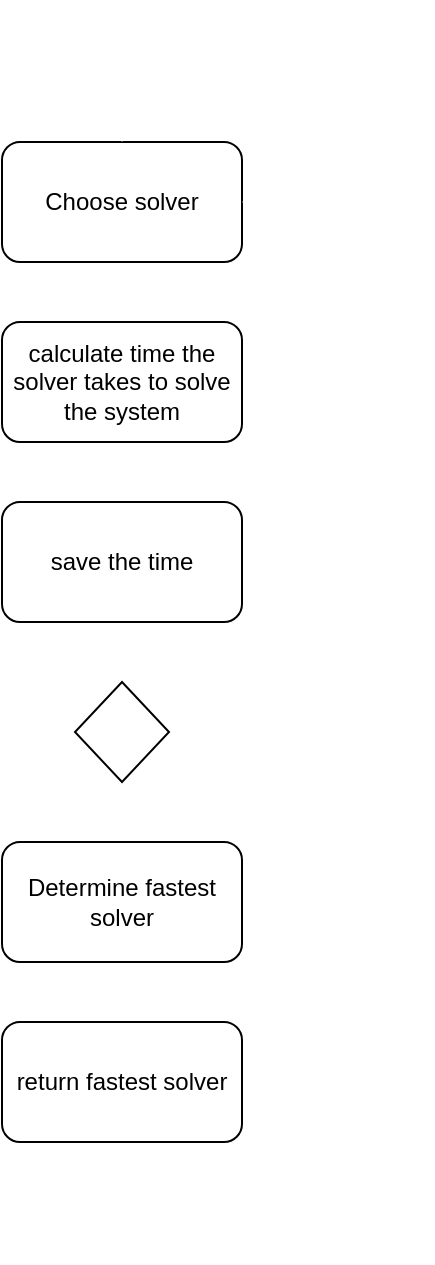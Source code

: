 <mxfile version="10.4.6" type="device"><diagram id="8Pyh5CiMMRU2CkWUtV2N" name="Page-1"><mxGraphModel dx="520" dy="357" grid="1" gridSize="10" guides="1" tooltips="1" connect="1" arrows="1" fold="1" page="1" pageScale="1" pageWidth="827" pageHeight="1169" math="0" shadow="0"><root><mxCell id="0"/><mxCell id="1" parent="0"/><mxCell id="urfrj1CLQYqf54XEntpl-11" style="edgeStyle=orthogonalEdgeStyle;rounded=0;orthogonalLoop=1;jettySize=auto;html=1;exitX=0.5;exitY=1;exitDx=0;exitDy=0;entryX=0.5;entryY=0;entryDx=0;entryDy=0;strokeColor=#FFFFFF;" parent="1" source="urfrj1CLQYqf54XEntpl-1" target="urfrj1CLQYqf54XEntpl-2" edge="1"><mxGeometry relative="1" as="geometry"/></mxCell><mxCell id="urfrj1CLQYqf54XEntpl-1" value="Choose solver" style="rounded=1;whiteSpace=wrap;html=1;" parent="1" vertex="1"><mxGeometry x="353" y="120" width="120" height="60" as="geometry"/></mxCell><mxCell id="urfrj1CLQYqf54XEntpl-10" style="edgeStyle=orthogonalEdgeStyle;rounded=0;orthogonalLoop=1;jettySize=auto;html=1;exitX=0.5;exitY=1;exitDx=0;exitDy=0;entryX=0.5;entryY=0;entryDx=0;entryDy=0;strokeColor=#FFFFFF;" parent="1" source="urfrj1CLQYqf54XEntpl-2" target="urfrj1CLQYqf54XEntpl-3" edge="1"><mxGeometry relative="1" as="geometry"/></mxCell><mxCell id="urfrj1CLQYqf54XEntpl-2" value="calculate time the solver takes to solve the system" style="rounded=1;whiteSpace=wrap;html=1;" parent="1" vertex="1"><mxGeometry x="353" y="210" width="120" height="60" as="geometry"/></mxCell><mxCell id="urfrj1CLQYqf54XEntpl-9" style="edgeStyle=orthogonalEdgeStyle;rounded=0;orthogonalLoop=1;jettySize=auto;html=1;exitX=0.5;exitY=1;exitDx=0;exitDy=0;entryX=0.5;entryY=0;entryDx=0;entryDy=0;strokeColor=#FFFFFF;" parent="1" source="urfrj1CLQYqf54XEntpl-3" target="urfrj1CLQYqf54XEntpl-4" edge="1"><mxGeometry relative="1" as="geometry"/></mxCell><mxCell id="urfrj1CLQYqf54XEntpl-3" value="save the time" style="rounded=1;whiteSpace=wrap;html=1;" parent="1" vertex="1"><mxGeometry x="353" y="300" width="120" height="60" as="geometry"/></mxCell><mxCell id="urfrj1CLQYqf54XEntpl-8" style="edgeStyle=orthogonalEdgeStyle;rounded=0;orthogonalLoop=1;jettySize=auto;html=1;exitX=0.5;exitY=1;exitDx=0;exitDy=0;entryX=0.5;entryY=0;entryDx=0;entryDy=0;strokeColor=#FFFFFF;" parent="1" source="urfrj1CLQYqf54XEntpl-4" target="urfrj1CLQYqf54XEntpl-5" edge="1"><mxGeometry relative="1" as="geometry"/></mxCell><mxCell id="urfrj1CLQYqf54XEntpl-14" style="edgeStyle=orthogonalEdgeStyle;rounded=0;orthogonalLoop=1;jettySize=auto;html=1;exitX=1;exitY=0.5;exitDx=0;exitDy=0;entryX=1;entryY=0.5;entryDx=0;entryDy=0;strokeColor=#FFFFFF;" parent="1" source="urfrj1CLQYqf54XEntpl-4" target="urfrj1CLQYqf54XEntpl-1" edge="1"><mxGeometry relative="1" as="geometry"><mxPoint x="473" y="135" as="targetPoint"/><Array as="points"><mxPoint x="560" y="415"/><mxPoint x="560" y="150"/></Array></mxGeometry></mxCell><mxCell id="urfrj1CLQYqf54XEntpl-4" value="" style="rhombus;whiteSpace=wrap;html=1;fillColor=#FFFFFF;" parent="1" vertex="1"><mxGeometry x="389.5" y="390" width="47" height="50" as="geometry"/></mxCell><mxCell id="urfrj1CLQYqf54XEntpl-7" style="edgeStyle=orthogonalEdgeStyle;rounded=0;orthogonalLoop=1;jettySize=auto;html=1;exitX=0.5;exitY=1;exitDx=0;exitDy=0;entryX=0.5;entryY=0;entryDx=0;entryDy=0;strokeColor=#FFFFFF;" parent="1" source="urfrj1CLQYqf54XEntpl-5" target="urfrj1CLQYqf54XEntpl-6" edge="1"><mxGeometry relative="1" as="geometry"/></mxCell><mxCell id="urfrj1CLQYqf54XEntpl-5" value="Determine fastest solver" style="rounded=1;whiteSpace=wrap;html=1;" parent="1" vertex="1"><mxGeometry x="353" y="470" width="120" height="60" as="geometry"/></mxCell><mxCell id="urfrj1CLQYqf54XEntpl-21" style="edgeStyle=orthogonalEdgeStyle;rounded=0;orthogonalLoop=1;jettySize=auto;html=1;exitX=0.5;exitY=1;exitDx=0;exitDy=0;strokeColor=#FFFFFF;" parent="1" source="urfrj1CLQYqf54XEntpl-6" target="urfrj1CLQYqf54XEntpl-20" edge="1"><mxGeometry relative="1" as="geometry"><Array as="points"><mxPoint x="413" y="630"/><mxPoint x="413" y="630"/></Array></mxGeometry></mxCell><mxCell id="urfrj1CLQYqf54XEntpl-6" value="return fastest solver" style="rounded=1;whiteSpace=wrap;html=1;" parent="1" vertex="1"><mxGeometry x="353" y="560" width="120" height="60" as="geometry"/></mxCell><mxCell id="urfrj1CLQYqf54XEntpl-12" value="" style="ellipse;html=1;shape=startState;fillColor=#FFFFFF;strokeColor=#FFFFFF;" parent="1" vertex="1"><mxGeometry x="398" y="50" width="30" height="30" as="geometry"/></mxCell><mxCell id="urfrj1CLQYqf54XEntpl-13" value="" style="edgeStyle=orthogonalEdgeStyle;html=1;verticalAlign=bottom;endArrow=open;endSize=8;strokeColor=#FFFFFF;" parent="1" source="urfrj1CLQYqf54XEntpl-12" edge="1"><mxGeometry relative="1" as="geometry"><mxPoint x="413" y="120" as="targetPoint"/></mxGeometry></mxCell><mxCell id="urfrj1CLQYqf54XEntpl-16" value="&lt;font color=&quot;#ffffff&quot;&gt;[more solvers available]&lt;/font&gt;" style="text;html=1;strokeColor=none;fillColor=none;align=center;verticalAlign=middle;whiteSpace=wrap;rounded=0;" parent="1" vertex="1"><mxGeometry x="453" y="380" width="87" height="35" as="geometry"/></mxCell><mxCell id="urfrj1CLQYqf54XEntpl-20" value="" style="ellipse;html=1;shape=endState;fillColor=#FFFFFF;strokeColor=#FFFFFF;" parent="1" vertex="1"><mxGeometry x="398" y="650" width="30" height="30" as="geometry"/></mxCell></root></mxGraphModel></diagram></mxfile>